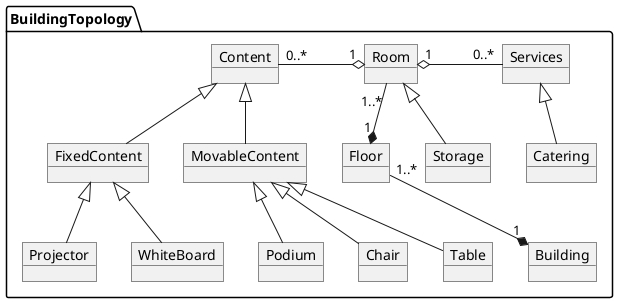 @startuml

package BuildingTopology {
    object Building
    object Floor
    object Room

    object Services
    object Catering

    object Content
    object MovableContent
    object FixedContent
    object Storage
    object Chair
    object Table
    object Podium
    object WhiteBoard
    object Projector

    MovableContent -up-|> Content
    Chair -up-|> MovableContent
    Table -up-|> MovableContent
    Podium -up-|> MovableContent

    FixedContent -up-|> Content
    WhiteBoard -up-|> FixedContent
    Projector -up-|> FixedContent

    Content "0..*" -right-o "1" Room
    Services "0..*" -left-o "1" Room
    Catering -up-|> Services

    Floor "1..*" -down-* "1" Building
    Room "1..*" -down-* "1" Floor
    Storage -up-|> Room
}


@enduml